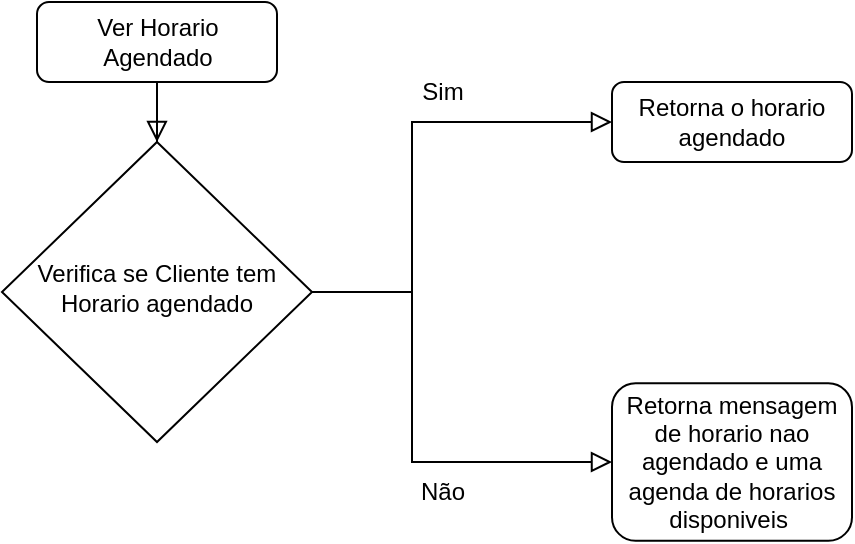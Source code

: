 <mxfile version="24.4.0" type="github">
  <diagram id="C5RBs43oDa-KdzZeNtuy" name="Page-1">
    <mxGraphModel dx="-364" dy="583" grid="1" gridSize="10" guides="1" tooltips="1" connect="1" arrows="1" fold="1" page="1" pageScale="1" pageWidth="827" pageHeight="1169" math="0" shadow="0">
      <root>
        <mxCell id="WIyWlLk6GJQsqaUBKTNV-0" />
        <mxCell id="WIyWlLk6GJQsqaUBKTNV-1" parent="WIyWlLk6GJQsqaUBKTNV-0" />
        <mxCell id="ITCPPTDJUzS2EDGXZK1d-0" value="" style="rounded=0;html=1;jettySize=auto;orthogonalLoop=1;fontSize=11;endArrow=block;endFill=0;endSize=8;strokeWidth=1;shadow=0;labelBackgroundColor=none;edgeStyle=orthogonalEdgeStyle;" edge="1" parent="WIyWlLk6GJQsqaUBKTNV-1" source="ITCPPTDJUzS2EDGXZK1d-2" target="ITCPPTDJUzS2EDGXZK1d-3">
          <mxGeometry relative="1" as="geometry" />
        </mxCell>
        <mxCell id="ITCPPTDJUzS2EDGXZK1d-1" value="" style="edgeStyle=orthogonalEdgeStyle;rounded=0;orthogonalLoop=1;jettySize=auto;html=1;" edge="1" parent="WIyWlLk6GJQsqaUBKTNV-1" source="ITCPPTDJUzS2EDGXZK1d-2">
          <mxGeometry relative="1" as="geometry">
            <mxPoint x="1747.5" y="160" as="targetPoint" />
          </mxGeometry>
        </mxCell>
        <mxCell id="ITCPPTDJUzS2EDGXZK1d-2" value="Ver Horario Agendado" style="rounded=1;whiteSpace=wrap;html=1;fontSize=12;glass=0;strokeWidth=1;shadow=0;" vertex="1" parent="WIyWlLk6GJQsqaUBKTNV-1">
          <mxGeometry x="1687.5" y="40" width="120" height="40" as="geometry" />
        </mxCell>
        <mxCell id="ITCPPTDJUzS2EDGXZK1d-3" value="Verifica se Cliente tem Horario agendado" style="rhombus;whiteSpace=wrap;html=1;shadow=0;fontFamily=Helvetica;fontSize=12;align=center;strokeWidth=1;spacing=6;spacingTop=-4;" vertex="1" parent="WIyWlLk6GJQsqaUBKTNV-1">
          <mxGeometry x="1670" y="110" width="155" height="150" as="geometry" />
        </mxCell>
        <mxCell id="ITCPPTDJUzS2EDGXZK1d-4" value="Sim" style="text;html=1;align=center;verticalAlign=middle;resizable=0;points=[];autosize=1;strokeColor=none;fillColor=none;" vertex="1" parent="WIyWlLk6GJQsqaUBKTNV-1">
          <mxGeometry x="1870" y="70" width="40" height="30" as="geometry" />
        </mxCell>
        <mxCell id="ITCPPTDJUzS2EDGXZK1d-5" value="" style="edgeStyle=orthogonalEdgeStyle;rounded=0;html=1;jettySize=auto;orthogonalLoop=1;fontSize=11;endArrow=block;endFill=0;endSize=8;strokeWidth=1;shadow=0;labelBackgroundColor=none;entryX=0;entryY=0.5;entryDx=0;entryDy=0;" edge="1" parent="WIyWlLk6GJQsqaUBKTNV-1">
          <mxGeometry y="10" relative="1" as="geometry">
            <mxPoint as="offset" />
            <mxPoint x="1825" y="185" as="sourcePoint" />
            <mxPoint x="1975" y="100" as="targetPoint" />
            <Array as="points">
              <mxPoint x="1875" y="185" />
              <mxPoint x="1875" y="100" />
            </Array>
          </mxGeometry>
        </mxCell>
        <mxCell id="ITCPPTDJUzS2EDGXZK1d-6" value="" style="edgeStyle=orthogonalEdgeStyle;rounded=0;html=1;jettySize=auto;orthogonalLoop=1;fontSize=11;endArrow=block;endFill=0;endSize=8;strokeWidth=1;shadow=0;labelBackgroundColor=none;entryX=0;entryY=0.5;entryDx=0;entryDy=0;" edge="1" parent="WIyWlLk6GJQsqaUBKTNV-1">
          <mxGeometry y="10" relative="1" as="geometry">
            <mxPoint as="offset" />
            <mxPoint x="1825" y="185" as="sourcePoint" />
            <mxPoint x="1975" y="270" as="targetPoint" />
            <Array as="points">
              <mxPoint x="1875" y="185" />
              <mxPoint x="1875" y="270" />
            </Array>
          </mxGeometry>
        </mxCell>
        <mxCell id="ITCPPTDJUzS2EDGXZK1d-7" value="Retorna mensagem de horario nao agendado e uma agenda de horarios disponiveis&amp;nbsp;" style="rounded=1;whiteSpace=wrap;html=1;fontSize=12;glass=0;strokeWidth=1;shadow=0;" vertex="1" parent="WIyWlLk6GJQsqaUBKTNV-1">
          <mxGeometry x="1975" y="230.63" width="120" height="78.75" as="geometry" />
        </mxCell>
        <mxCell id="ITCPPTDJUzS2EDGXZK1d-8" value="Retorna o horario agendado" style="rounded=1;whiteSpace=wrap;html=1;fontSize=12;glass=0;strokeWidth=1;shadow=0;" vertex="1" parent="WIyWlLk6GJQsqaUBKTNV-1">
          <mxGeometry x="1975" y="80" width="120" height="40" as="geometry" />
        </mxCell>
        <mxCell id="ITCPPTDJUzS2EDGXZK1d-9" value="Não" style="text;html=1;align=center;verticalAlign=middle;resizable=0;points=[];autosize=1;strokeColor=none;fillColor=none;" vertex="1" parent="WIyWlLk6GJQsqaUBKTNV-1">
          <mxGeometry x="1865" y="270" width="50" height="30" as="geometry" />
        </mxCell>
      </root>
    </mxGraphModel>
  </diagram>
</mxfile>
